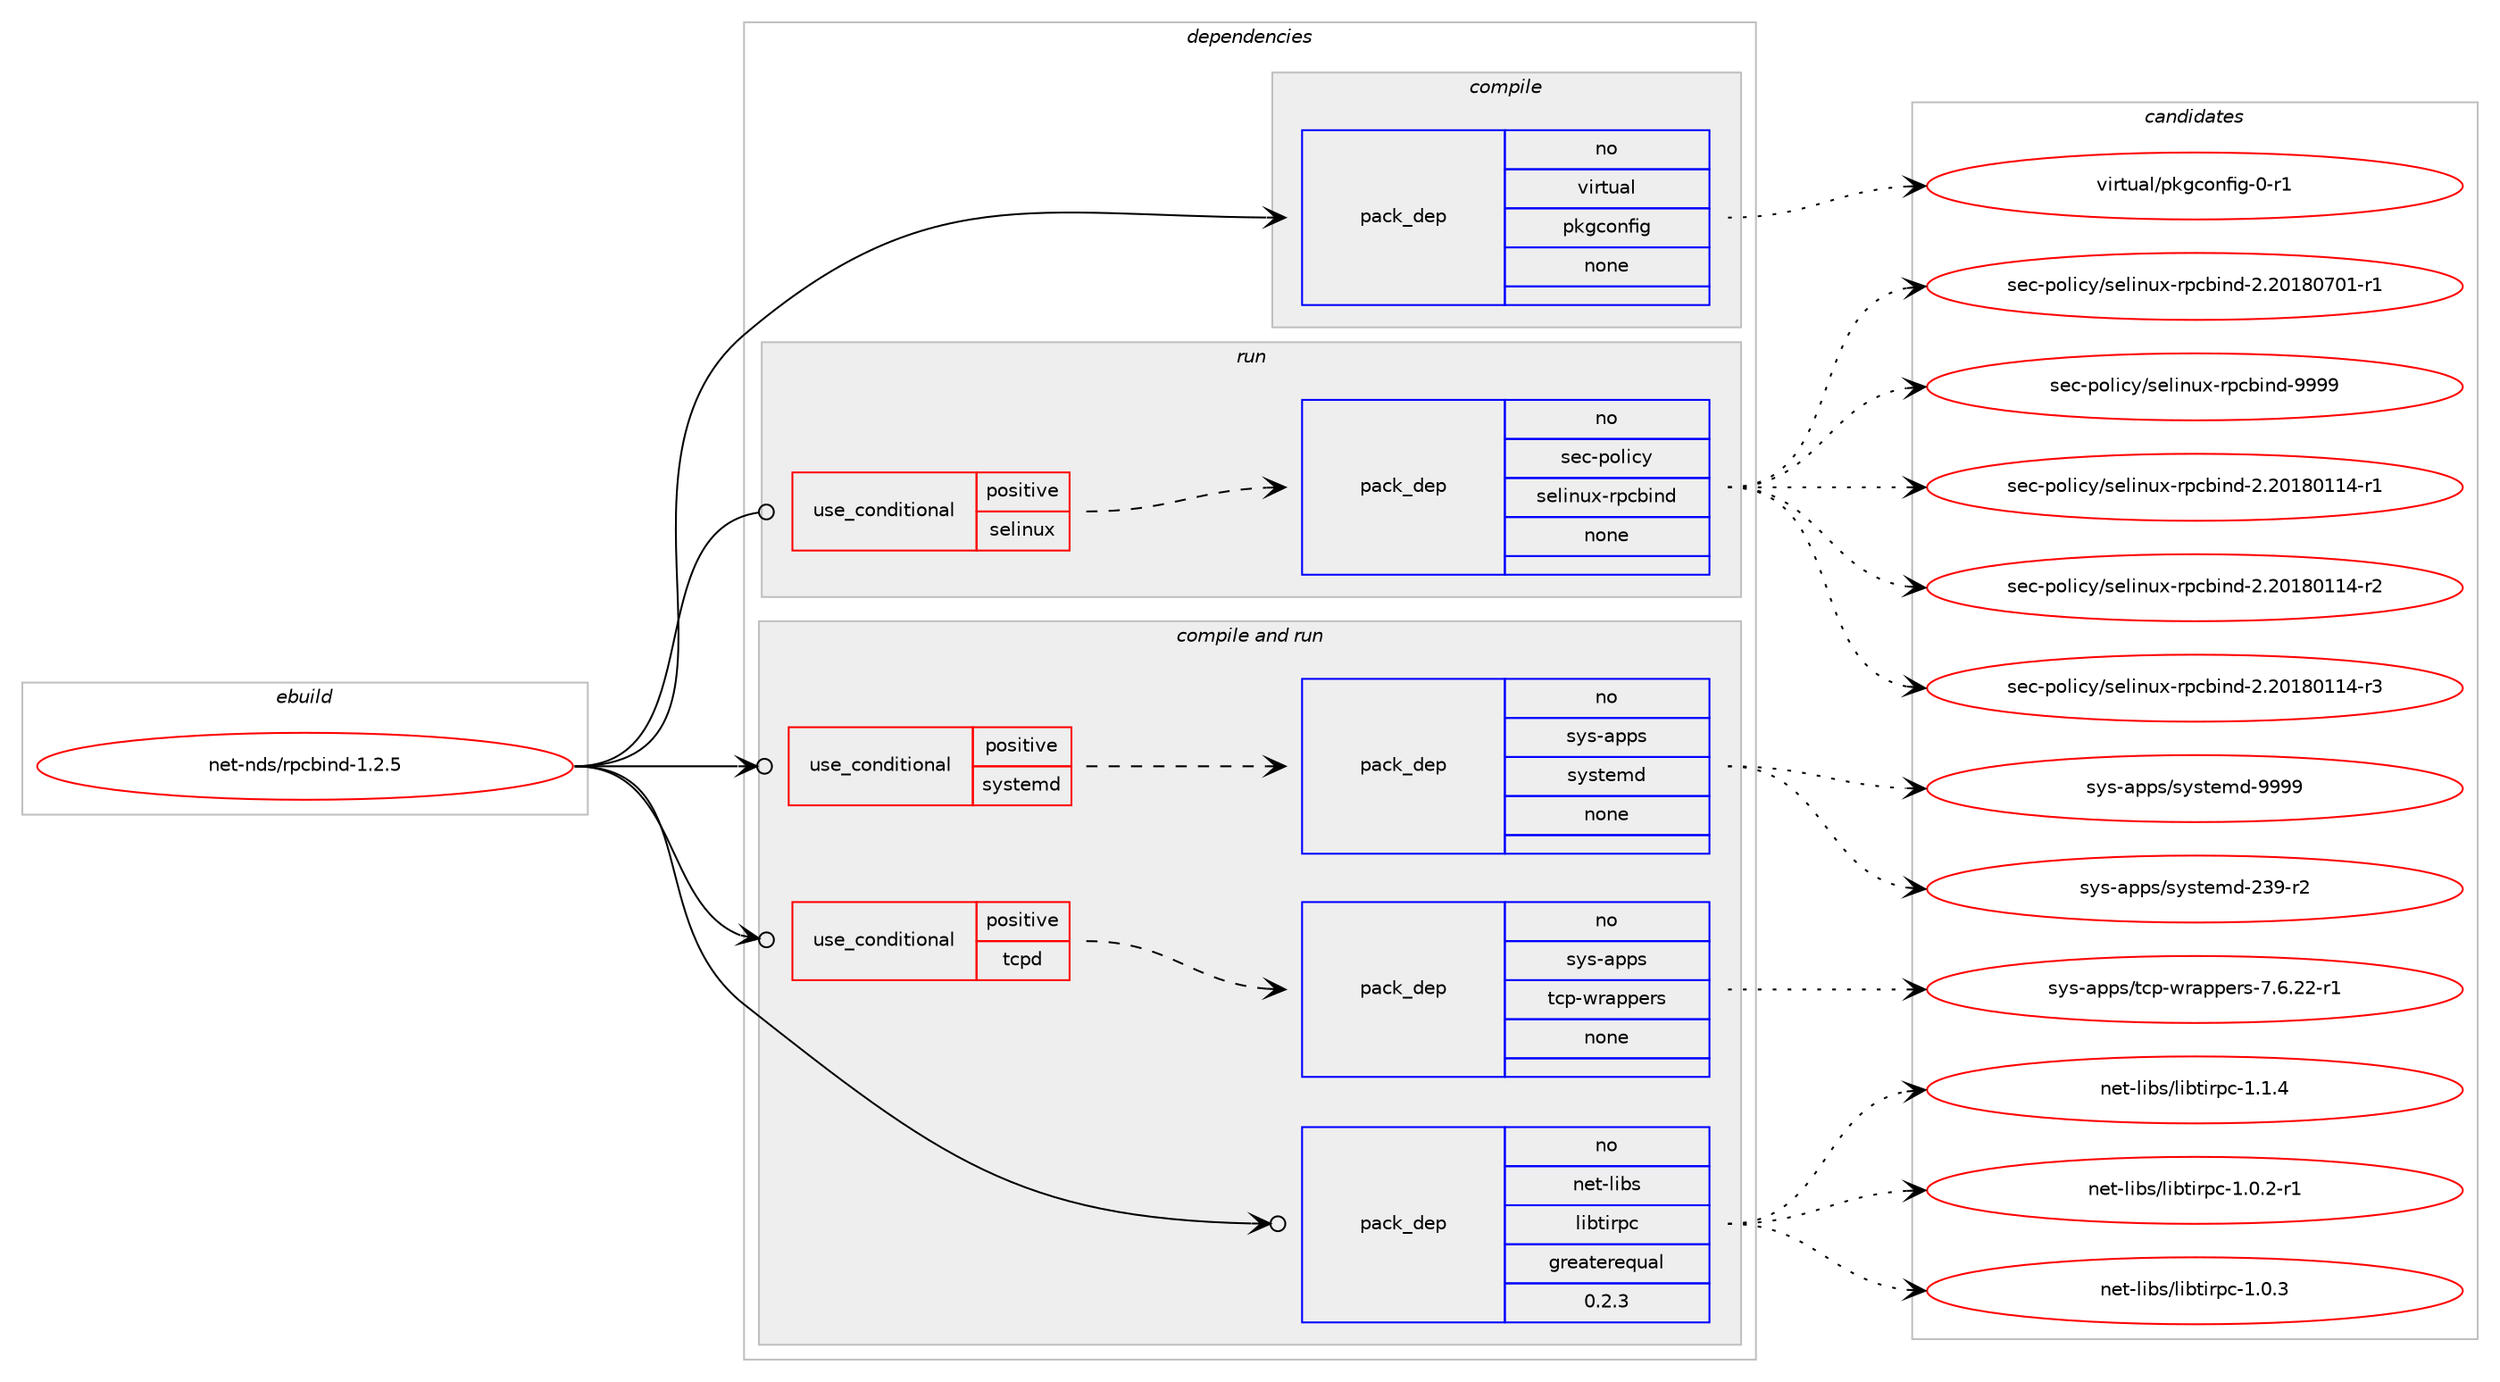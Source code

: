 digraph prolog {

# *************
# Graph options
# *************

newrank=true;
concentrate=true;
compound=true;
graph [rankdir=LR,fontname=Helvetica,fontsize=10,ranksep=1.5];#, ranksep=2.5, nodesep=0.2];
edge  [arrowhead=vee];
node  [fontname=Helvetica,fontsize=10];

# **********
# The ebuild
# **********

subgraph cluster_leftcol {
color=gray;
rank=same;
label=<<i>ebuild</i>>;
id [label="net-nds/rpcbind-1.2.5", color=red, width=4, href="../net-nds/rpcbind-1.2.5.svg"];
}

# ****************
# The dependencies
# ****************

subgraph cluster_midcol {
color=gray;
label=<<i>dependencies</i>>;
subgraph cluster_compile {
fillcolor="#eeeeee";
style=filled;
label=<<i>compile</i>>;
subgraph pack4681 {
dependency5773 [label=<<TABLE BORDER="0" CELLBORDER="1" CELLSPACING="0" CELLPADDING="4" WIDTH="220"><TR><TD ROWSPAN="6" CELLPADDING="30">pack_dep</TD></TR><TR><TD WIDTH="110">no</TD></TR><TR><TD>virtual</TD></TR><TR><TD>pkgconfig</TD></TR><TR><TD>none</TD></TR><TR><TD></TD></TR></TABLE>>, shape=none, color=blue];
}
id:e -> dependency5773:w [weight=20,style="solid",arrowhead="vee"];
}
subgraph cluster_compileandrun {
fillcolor="#eeeeee";
style=filled;
label=<<i>compile and run</i>>;
subgraph cond948 {
dependency5774 [label=<<TABLE BORDER="0" CELLBORDER="1" CELLSPACING="0" CELLPADDING="4"><TR><TD ROWSPAN="3" CELLPADDING="10">use_conditional</TD></TR><TR><TD>positive</TD></TR><TR><TD>systemd</TD></TR></TABLE>>, shape=none, color=red];
subgraph pack4682 {
dependency5775 [label=<<TABLE BORDER="0" CELLBORDER="1" CELLSPACING="0" CELLPADDING="4" WIDTH="220"><TR><TD ROWSPAN="6" CELLPADDING="30">pack_dep</TD></TR><TR><TD WIDTH="110">no</TD></TR><TR><TD>sys-apps</TD></TR><TR><TD>systemd</TD></TR><TR><TD>none</TD></TR><TR><TD></TD></TR></TABLE>>, shape=none, color=blue];
}
dependency5774:e -> dependency5775:w [weight=20,style="dashed",arrowhead="vee"];
}
id:e -> dependency5774:w [weight=20,style="solid",arrowhead="odotvee"];
subgraph cond949 {
dependency5776 [label=<<TABLE BORDER="0" CELLBORDER="1" CELLSPACING="0" CELLPADDING="4"><TR><TD ROWSPAN="3" CELLPADDING="10">use_conditional</TD></TR><TR><TD>positive</TD></TR><TR><TD>tcpd</TD></TR></TABLE>>, shape=none, color=red];
subgraph pack4683 {
dependency5777 [label=<<TABLE BORDER="0" CELLBORDER="1" CELLSPACING="0" CELLPADDING="4" WIDTH="220"><TR><TD ROWSPAN="6" CELLPADDING="30">pack_dep</TD></TR><TR><TD WIDTH="110">no</TD></TR><TR><TD>sys-apps</TD></TR><TR><TD>tcp-wrappers</TD></TR><TR><TD>none</TD></TR><TR><TD></TD></TR></TABLE>>, shape=none, color=blue];
}
dependency5776:e -> dependency5777:w [weight=20,style="dashed",arrowhead="vee"];
}
id:e -> dependency5776:w [weight=20,style="solid",arrowhead="odotvee"];
subgraph pack4684 {
dependency5778 [label=<<TABLE BORDER="0" CELLBORDER="1" CELLSPACING="0" CELLPADDING="4" WIDTH="220"><TR><TD ROWSPAN="6" CELLPADDING="30">pack_dep</TD></TR><TR><TD WIDTH="110">no</TD></TR><TR><TD>net-libs</TD></TR><TR><TD>libtirpc</TD></TR><TR><TD>greaterequal</TD></TR><TR><TD>0.2.3</TD></TR></TABLE>>, shape=none, color=blue];
}
id:e -> dependency5778:w [weight=20,style="solid",arrowhead="odotvee"];
}
subgraph cluster_run {
fillcolor="#eeeeee";
style=filled;
label=<<i>run</i>>;
subgraph cond950 {
dependency5779 [label=<<TABLE BORDER="0" CELLBORDER="1" CELLSPACING="0" CELLPADDING="4"><TR><TD ROWSPAN="3" CELLPADDING="10">use_conditional</TD></TR><TR><TD>positive</TD></TR><TR><TD>selinux</TD></TR></TABLE>>, shape=none, color=red];
subgraph pack4685 {
dependency5780 [label=<<TABLE BORDER="0" CELLBORDER="1" CELLSPACING="0" CELLPADDING="4" WIDTH="220"><TR><TD ROWSPAN="6" CELLPADDING="30">pack_dep</TD></TR><TR><TD WIDTH="110">no</TD></TR><TR><TD>sec-policy</TD></TR><TR><TD>selinux-rpcbind</TD></TR><TR><TD>none</TD></TR><TR><TD></TD></TR></TABLE>>, shape=none, color=blue];
}
dependency5779:e -> dependency5780:w [weight=20,style="dashed",arrowhead="vee"];
}
id:e -> dependency5779:w [weight=20,style="solid",arrowhead="odot"];
}
}

# **************
# The candidates
# **************

subgraph cluster_choices {
rank=same;
color=gray;
label=<<i>candidates</i>>;

subgraph choice4681 {
color=black;
nodesep=1;
choice11810511411611797108471121071039911111010210510345484511449 [label="virtual/pkgconfig-0-r1", color=red, width=4,href="../virtual/pkgconfig-0-r1.svg"];
dependency5773:e -> choice11810511411611797108471121071039911111010210510345484511449:w [style=dotted,weight="100"];
}
subgraph choice4682 {
color=black;
nodesep=1;
choice115121115459711211211547115121115116101109100455051574511450 [label="sys-apps/systemd-239-r2", color=red, width=4,href="../sys-apps/systemd-239-r2.svg"];
choice1151211154597112112115471151211151161011091004557575757 [label="sys-apps/systemd-9999", color=red, width=4,href="../sys-apps/systemd-9999.svg"];
dependency5775:e -> choice115121115459711211211547115121115116101109100455051574511450:w [style=dotted,weight="100"];
dependency5775:e -> choice1151211154597112112115471151211151161011091004557575757:w [style=dotted,weight="100"];
}
subgraph choice4683 {
color=black;
nodesep=1;
choice115121115459711211211547116991124511911497112112101114115455546544650504511449 [label="sys-apps/tcp-wrappers-7.6.22-r1", color=red, width=4,href="../sys-apps/tcp-wrappers-7.6.22-r1.svg"];
dependency5777:e -> choice115121115459711211211547116991124511911497112112101114115455546544650504511449:w [style=dotted,weight="100"];
}
subgraph choice4684 {
color=black;
nodesep=1;
choice11010111645108105981154710810598116105114112994549464846504511449 [label="net-libs/libtirpc-1.0.2-r1", color=red, width=4,href="../net-libs/libtirpc-1.0.2-r1.svg"];
choice1101011164510810598115471081059811610511411299454946484651 [label="net-libs/libtirpc-1.0.3", color=red, width=4,href="../net-libs/libtirpc-1.0.3.svg"];
choice1101011164510810598115471081059811610511411299454946494652 [label="net-libs/libtirpc-1.1.4", color=red, width=4,href="../net-libs/libtirpc-1.1.4.svg"];
dependency5778:e -> choice11010111645108105981154710810598116105114112994549464846504511449:w [style=dotted,weight="100"];
dependency5778:e -> choice1101011164510810598115471081059811610511411299454946484651:w [style=dotted,weight="100"];
dependency5778:e -> choice1101011164510810598115471081059811610511411299454946494652:w [style=dotted,weight="100"];
}
subgraph choice4685 {
color=black;
nodesep=1;
choice1151019945112111108105991214711510110810511011712045114112999810511010045504650484956484949524511449 [label="sec-policy/selinux-rpcbind-2.20180114-r1", color=red, width=4,href="../sec-policy/selinux-rpcbind-2.20180114-r1.svg"];
choice1151019945112111108105991214711510110810511011712045114112999810511010045504650484956484949524511450 [label="sec-policy/selinux-rpcbind-2.20180114-r2", color=red, width=4,href="../sec-policy/selinux-rpcbind-2.20180114-r2.svg"];
choice1151019945112111108105991214711510110810511011712045114112999810511010045504650484956484949524511451 [label="sec-policy/selinux-rpcbind-2.20180114-r3", color=red, width=4,href="../sec-policy/selinux-rpcbind-2.20180114-r3.svg"];
choice1151019945112111108105991214711510110810511011712045114112999810511010045504650484956485548494511449 [label="sec-policy/selinux-rpcbind-2.20180701-r1", color=red, width=4,href="../sec-policy/selinux-rpcbind-2.20180701-r1.svg"];
choice115101994511211110810599121471151011081051101171204511411299981051101004557575757 [label="sec-policy/selinux-rpcbind-9999", color=red, width=4,href="../sec-policy/selinux-rpcbind-9999.svg"];
dependency5780:e -> choice1151019945112111108105991214711510110810511011712045114112999810511010045504650484956484949524511449:w [style=dotted,weight="100"];
dependency5780:e -> choice1151019945112111108105991214711510110810511011712045114112999810511010045504650484956484949524511450:w [style=dotted,weight="100"];
dependency5780:e -> choice1151019945112111108105991214711510110810511011712045114112999810511010045504650484956484949524511451:w [style=dotted,weight="100"];
dependency5780:e -> choice1151019945112111108105991214711510110810511011712045114112999810511010045504650484956485548494511449:w [style=dotted,weight="100"];
dependency5780:e -> choice115101994511211110810599121471151011081051101171204511411299981051101004557575757:w [style=dotted,weight="100"];
}
}

}
